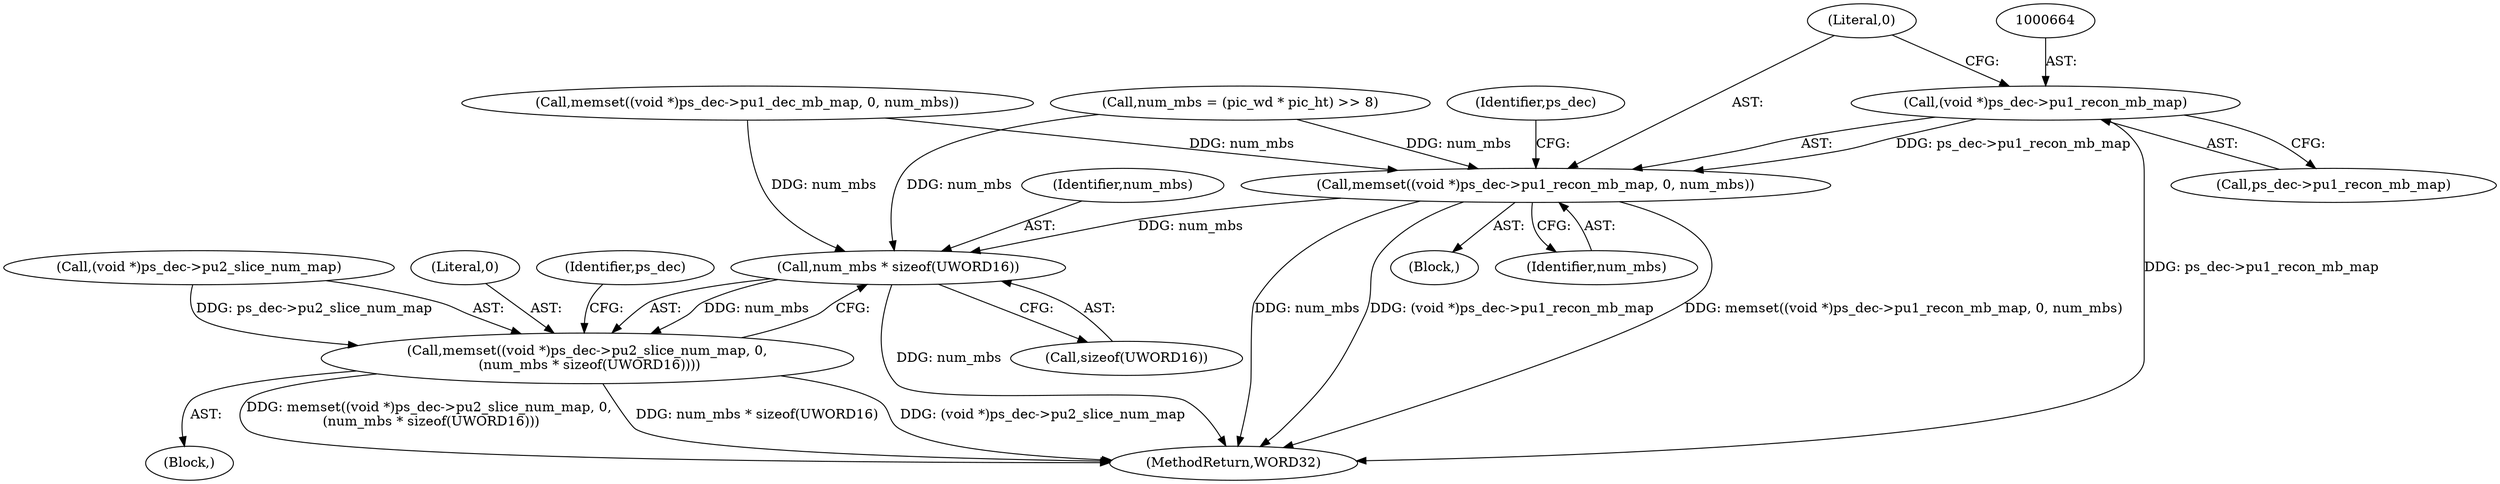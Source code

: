 digraph "0_Android_a78887bcffbc2995cf9ed72e0697acf560875e9e_3@pointer" {
"1000663" [label="(Call,(void *)ps_dec->pu1_recon_mb_map)"];
"1000662" [label="(Call,memset((void *)ps_dec->pu1_recon_mb_map, 0, num_mbs))"];
"1000682" [label="(Call,num_mbs * sizeof(UWORD16))"];
"1000675" [label="(Call,memset((void *)ps_dec->pu2_slice_num_map, 0,\n (num_mbs * sizeof(UWORD16))))"];
"1000637" [label="(Call,num_mbs = (pic_wd * pic_ht) >> 8)"];
"1000649" [label="(Call,memset((void *)ps_dec->pu1_dec_mb_map, 0, num_mbs))"];
"1000675" [label="(Call,memset((void *)ps_dec->pu2_slice_num_map, 0,\n (num_mbs * sizeof(UWORD16))))"];
"1000672" [label="(Identifier,ps_dec)"];
"1000661" [label="(Block,)"];
"1000676" [label="(Call,(void *)ps_dec->pu2_slice_num_map)"];
"1000681" [label="(Literal,0)"];
"1000669" [label="(Identifier,num_mbs)"];
"1000663" [label="(Call,(void *)ps_dec->pu1_recon_mb_map)"];
"1000684" [label="(Call,sizeof(UWORD16))"];
"1000665" [label="(Call,ps_dec->pu1_recon_mb_map)"];
"1000683" [label="(Identifier,num_mbs)"];
"1000674" [label="(Block,)"];
"1002052" [label="(MethodReturn,WORD32)"];
"1000682" [label="(Call,num_mbs * sizeof(UWORD16))"];
"1000662" [label="(Call,memset((void *)ps_dec->pu1_recon_mb_map, 0, num_mbs))"];
"1000688" [label="(Identifier,ps_dec)"];
"1000668" [label="(Literal,0)"];
"1000663" -> "1000662"  [label="AST: "];
"1000663" -> "1000665"  [label="CFG: "];
"1000664" -> "1000663"  [label="AST: "];
"1000665" -> "1000663"  [label="AST: "];
"1000668" -> "1000663"  [label="CFG: "];
"1000663" -> "1002052"  [label="DDG: ps_dec->pu1_recon_mb_map"];
"1000663" -> "1000662"  [label="DDG: ps_dec->pu1_recon_mb_map"];
"1000662" -> "1000661"  [label="AST: "];
"1000662" -> "1000669"  [label="CFG: "];
"1000668" -> "1000662"  [label="AST: "];
"1000669" -> "1000662"  [label="AST: "];
"1000672" -> "1000662"  [label="CFG: "];
"1000662" -> "1002052"  [label="DDG: (void *)ps_dec->pu1_recon_mb_map"];
"1000662" -> "1002052"  [label="DDG: memset((void *)ps_dec->pu1_recon_mb_map, 0, num_mbs)"];
"1000662" -> "1002052"  [label="DDG: num_mbs"];
"1000637" -> "1000662"  [label="DDG: num_mbs"];
"1000649" -> "1000662"  [label="DDG: num_mbs"];
"1000662" -> "1000682"  [label="DDG: num_mbs"];
"1000682" -> "1000675"  [label="AST: "];
"1000682" -> "1000684"  [label="CFG: "];
"1000683" -> "1000682"  [label="AST: "];
"1000684" -> "1000682"  [label="AST: "];
"1000675" -> "1000682"  [label="CFG: "];
"1000682" -> "1002052"  [label="DDG: num_mbs"];
"1000682" -> "1000675"  [label="DDG: num_mbs"];
"1000637" -> "1000682"  [label="DDG: num_mbs"];
"1000649" -> "1000682"  [label="DDG: num_mbs"];
"1000675" -> "1000674"  [label="AST: "];
"1000676" -> "1000675"  [label="AST: "];
"1000681" -> "1000675"  [label="AST: "];
"1000688" -> "1000675"  [label="CFG: "];
"1000675" -> "1002052"  [label="DDG: num_mbs * sizeof(UWORD16)"];
"1000675" -> "1002052"  [label="DDG: (void *)ps_dec->pu2_slice_num_map"];
"1000675" -> "1002052"  [label="DDG: memset((void *)ps_dec->pu2_slice_num_map, 0,\n (num_mbs * sizeof(UWORD16)))"];
"1000676" -> "1000675"  [label="DDG: ps_dec->pu2_slice_num_map"];
}
